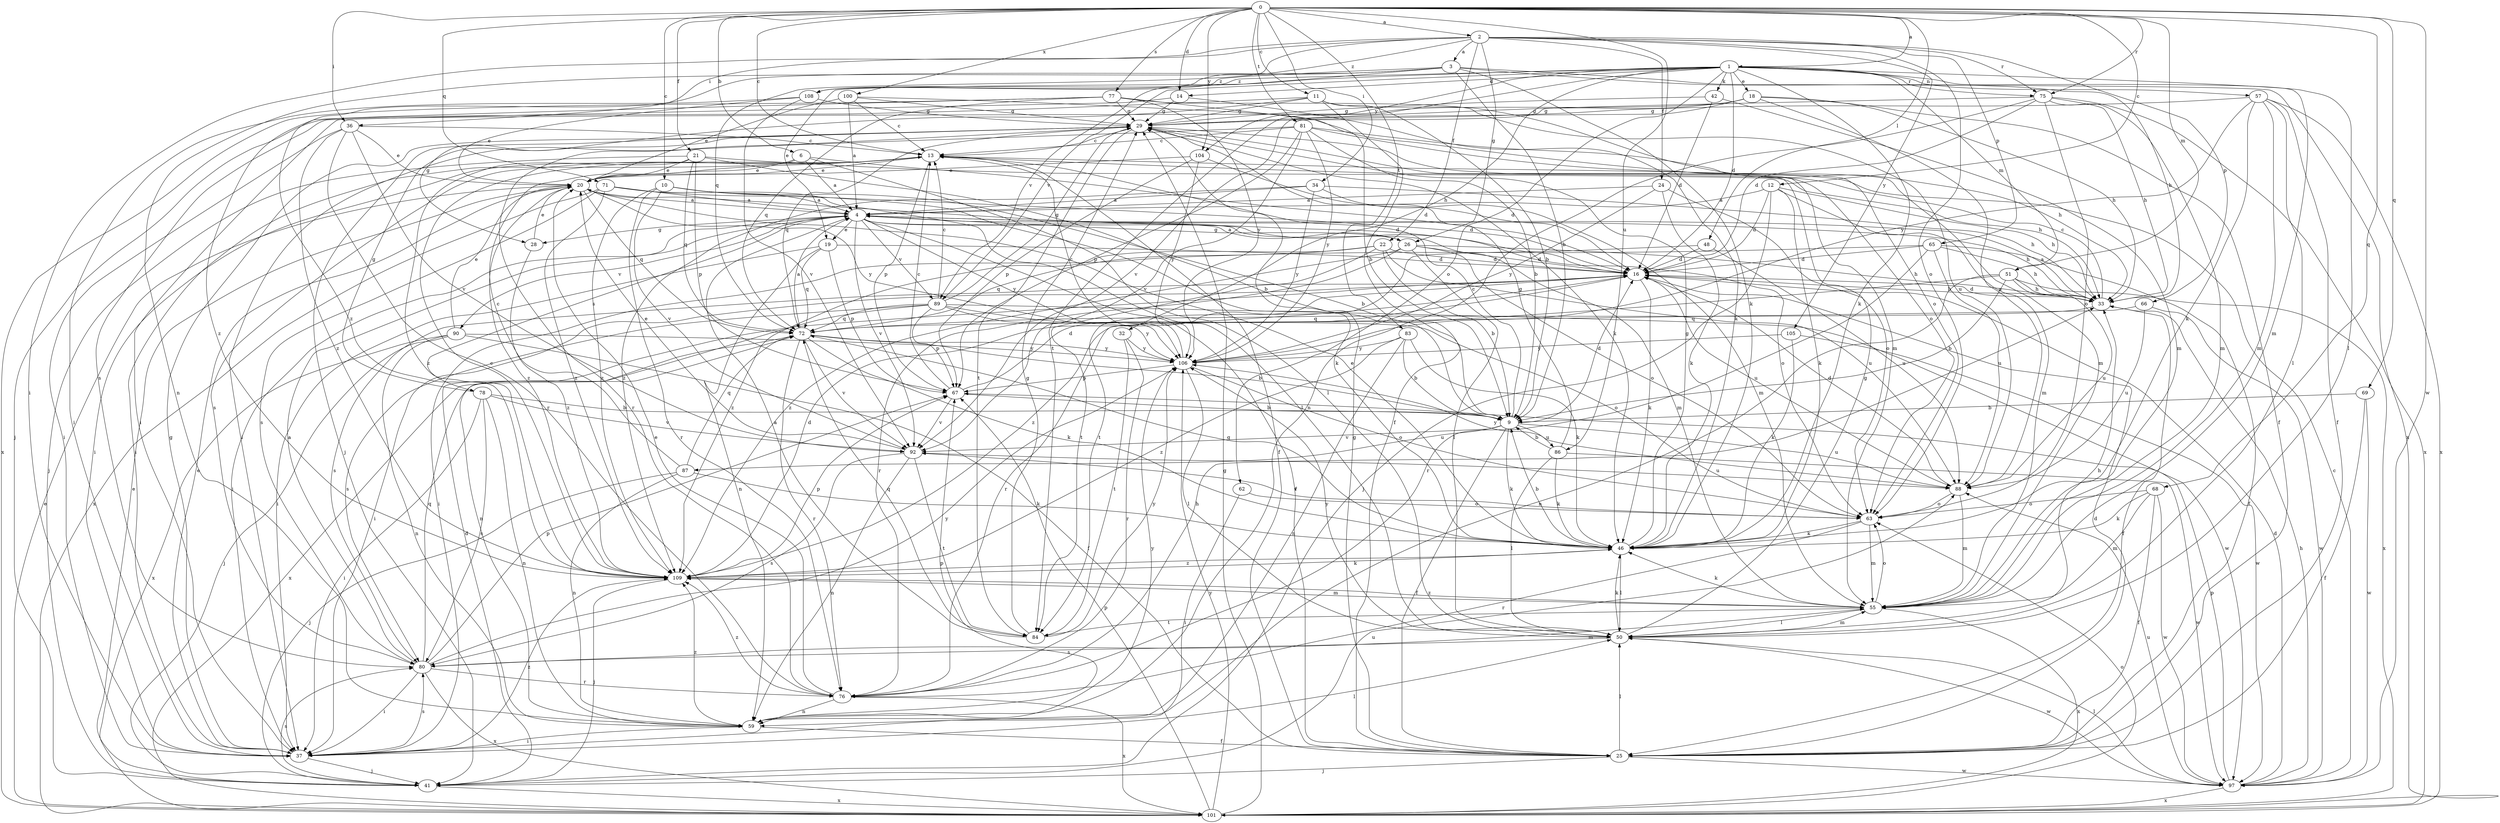 strict digraph  {
0;
1;
2;
3;
4;
6;
9;
10;
11;
12;
13;
14;
16;
18;
19;
20;
21;
22;
24;
25;
26;
28;
29;
32;
33;
34;
36;
37;
41;
42;
46;
48;
50;
51;
55;
57;
59;
62;
63;
65;
66;
67;
68;
69;
71;
72;
75;
76;
77;
78;
80;
81;
83;
84;
86;
87;
88;
89;
90;
92;
97;
100;
101;
104;
105;
106;
108;
109;
0 -> 1  [label=a];
0 -> 2  [label=a];
0 -> 6  [label=b];
0 -> 10  [label=c];
0 -> 11  [label=c];
0 -> 12  [label=c];
0 -> 13  [label=c];
0 -> 14  [label=d];
0 -> 21  [label=f];
0 -> 34  [label=i];
0 -> 36  [label=i];
0 -> 48  [label=l];
0 -> 51  [label=m];
0 -> 68  [label=q];
0 -> 69  [label=q];
0 -> 71  [label=q];
0 -> 75  [label=r];
0 -> 77  [label=s];
0 -> 81  [label=t];
0 -> 83  [label=t];
0 -> 86  [label=u];
0 -> 97  [label=w];
0 -> 100  [label=x];
0 -> 104  [label=y];
1 -> 14  [label=d];
1 -> 16  [label=d];
1 -> 18  [label=e];
1 -> 19  [label=e];
1 -> 32  [label=h];
1 -> 42  [label=k];
1 -> 46  [label=k];
1 -> 50  [label=l];
1 -> 51  [label=m];
1 -> 55  [label=m];
1 -> 57  [label=n];
1 -> 62  [label=o];
1 -> 75  [label=r];
1 -> 84  [label=t];
1 -> 89  [label=v];
1 -> 104  [label=y];
1 -> 108  [label=z];
2 -> 3  [label=a];
2 -> 22  [label=f];
2 -> 24  [label=f];
2 -> 26  [label=g];
2 -> 36  [label=i];
2 -> 37  [label=i];
2 -> 63  [label=o];
2 -> 65  [label=p];
2 -> 66  [label=p];
2 -> 72  [label=q];
2 -> 75  [label=r];
2 -> 105  [label=y];
2 -> 108  [label=z];
3 -> 9  [label=b];
3 -> 33  [label=h];
3 -> 46  [label=k];
3 -> 59  [label=n];
3 -> 89  [label=v];
3 -> 101  [label=x];
3 -> 108  [label=z];
3 -> 109  [label=z];
4 -> 19  [label=e];
4 -> 25  [label=f];
4 -> 26  [label=g];
4 -> 28  [label=g];
4 -> 33  [label=h];
4 -> 37  [label=i];
4 -> 55  [label=m];
4 -> 63  [label=o];
4 -> 78  [label=s];
4 -> 89  [label=v];
4 -> 90  [label=v];
4 -> 92  [label=v];
4 -> 106  [label=y];
6 -> 4  [label=a];
6 -> 16  [label=d];
6 -> 20  [label=e];
6 -> 37  [label=i];
6 -> 50  [label=l];
9 -> 13  [label=c];
9 -> 16  [label=d];
9 -> 25  [label=f];
9 -> 46  [label=k];
9 -> 86  [label=u];
9 -> 87  [label=u];
9 -> 88  [label=u];
9 -> 92  [label=v];
10 -> 4  [label=a];
10 -> 9  [label=b];
10 -> 46  [label=k];
10 -> 76  [label=r];
10 -> 92  [label=v];
10 -> 109  [label=z];
11 -> 9  [label=b];
11 -> 25  [label=f];
11 -> 28  [label=g];
11 -> 29  [label=g];
11 -> 41  [label=j];
11 -> 63  [label=o];
12 -> 4  [label=a];
12 -> 16  [label=d];
12 -> 33  [label=h];
12 -> 41  [label=j];
12 -> 46  [label=k];
12 -> 55  [label=m];
13 -> 20  [label=e];
13 -> 25  [label=f];
13 -> 37  [label=i];
13 -> 67  [label=p];
13 -> 80  [label=s];
14 -> 29  [label=g];
14 -> 46  [label=k];
14 -> 80  [label=s];
16 -> 33  [label=h];
16 -> 37  [label=i];
16 -> 46  [label=k];
16 -> 76  [label=r];
16 -> 80  [label=s];
16 -> 88  [label=u];
18 -> 25  [label=f];
18 -> 29  [label=g];
18 -> 33  [label=h];
18 -> 37  [label=i];
18 -> 88  [label=u];
18 -> 92  [label=v];
19 -> 16  [label=d];
19 -> 37  [label=i];
19 -> 59  [label=n];
19 -> 67  [label=p];
19 -> 72  [label=q];
20 -> 4  [label=a];
20 -> 16  [label=d];
20 -> 72  [label=q];
20 -> 106  [label=y];
20 -> 109  [label=z];
21 -> 9  [label=b];
21 -> 20  [label=e];
21 -> 33  [label=h];
21 -> 41  [label=j];
21 -> 67  [label=p];
21 -> 72  [label=q];
21 -> 109  [label=z];
22 -> 9  [label=b];
22 -> 16  [label=d];
22 -> 72  [label=q];
22 -> 84  [label=t];
22 -> 88  [label=u];
22 -> 109  [label=z];
24 -> 4  [label=a];
24 -> 46  [label=k];
24 -> 63  [label=o];
24 -> 106  [label=y];
25 -> 16  [label=d];
25 -> 29  [label=g];
25 -> 41  [label=j];
25 -> 50  [label=l];
25 -> 97  [label=w];
26 -> 4  [label=a];
26 -> 16  [label=d];
26 -> 33  [label=h];
26 -> 50  [label=l];
26 -> 63  [label=o];
26 -> 76  [label=r];
26 -> 109  [label=z];
28 -> 20  [label=e];
28 -> 109  [label=z];
29 -> 13  [label=c];
29 -> 41  [label=j];
29 -> 46  [label=k];
29 -> 63  [label=o];
29 -> 72  [label=q];
29 -> 76  [label=r];
29 -> 84  [label=t];
32 -> 76  [label=r];
32 -> 84  [label=t];
32 -> 106  [label=y];
33 -> 4  [label=a];
33 -> 13  [label=c];
33 -> 16  [label=d];
33 -> 25  [label=f];
33 -> 72  [label=q];
34 -> 4  [label=a];
34 -> 33  [label=h];
34 -> 55  [label=m];
34 -> 106  [label=y];
34 -> 109  [label=z];
36 -> 13  [label=c];
36 -> 20  [label=e];
36 -> 37  [label=i];
36 -> 76  [label=r];
36 -> 92  [label=v];
36 -> 109  [label=z];
37 -> 20  [label=e];
37 -> 29  [label=g];
37 -> 41  [label=j];
37 -> 50  [label=l];
37 -> 80  [label=s];
37 -> 109  [label=z];
41 -> 16  [label=d];
41 -> 20  [label=e];
41 -> 80  [label=s];
41 -> 88  [label=u];
41 -> 101  [label=x];
42 -> 16  [label=d];
42 -> 29  [label=g];
42 -> 55  [label=m];
46 -> 9  [label=b];
46 -> 20  [label=e];
46 -> 29  [label=g];
46 -> 50  [label=l];
46 -> 72  [label=q];
46 -> 109  [label=z];
48 -> 16  [label=d];
48 -> 84  [label=t];
48 -> 88  [label=u];
50 -> 29  [label=g];
50 -> 33  [label=h];
50 -> 46  [label=k];
50 -> 55  [label=m];
50 -> 80  [label=s];
50 -> 97  [label=w];
50 -> 106  [label=y];
51 -> 9  [label=b];
51 -> 33  [label=h];
51 -> 59  [label=n];
51 -> 88  [label=u];
51 -> 101  [label=x];
51 -> 109  [label=z];
55 -> 46  [label=k];
55 -> 50  [label=l];
55 -> 63  [label=o];
55 -> 84  [label=t];
55 -> 101  [label=x];
55 -> 109  [label=z];
57 -> 25  [label=f];
57 -> 29  [label=g];
57 -> 46  [label=k];
57 -> 50  [label=l];
57 -> 55  [label=m];
57 -> 101  [label=x];
57 -> 106  [label=y];
59 -> 25  [label=f];
59 -> 37  [label=i];
59 -> 67  [label=p];
59 -> 106  [label=y];
59 -> 109  [label=z];
62 -> 37  [label=i];
62 -> 63  [label=o];
63 -> 46  [label=k];
63 -> 55  [label=m];
63 -> 76  [label=r];
63 -> 92  [label=v];
65 -> 16  [label=d];
65 -> 25  [label=f];
65 -> 33  [label=h];
65 -> 37  [label=i];
65 -> 76  [label=r];
65 -> 88  [label=u];
66 -> 72  [label=q];
66 -> 88  [label=u];
66 -> 97  [label=w];
67 -> 9  [label=b];
67 -> 13  [label=c];
67 -> 16  [label=d];
67 -> 92  [label=v];
68 -> 25  [label=f];
68 -> 46  [label=k];
68 -> 55  [label=m];
68 -> 63  [label=o];
68 -> 97  [label=w];
69 -> 9  [label=b];
69 -> 25  [label=f];
69 -> 97  [label=w];
71 -> 4  [label=a];
71 -> 16  [label=d];
71 -> 50  [label=l];
71 -> 80  [label=s];
71 -> 101  [label=x];
71 -> 109  [label=z];
72 -> 4  [label=a];
72 -> 9  [label=b];
72 -> 46  [label=k];
72 -> 76  [label=r];
72 -> 92  [label=v];
72 -> 101  [label=x];
72 -> 106  [label=y];
75 -> 16  [label=d];
75 -> 29  [label=g];
75 -> 33  [label=h];
75 -> 55  [label=m];
75 -> 59  [label=n];
75 -> 63  [label=o];
75 -> 101  [label=x];
76 -> 20  [label=e];
76 -> 33  [label=h];
76 -> 59  [label=n];
76 -> 101  [label=x];
76 -> 109  [label=z];
77 -> 9  [label=b];
77 -> 29  [label=g];
77 -> 72  [label=q];
77 -> 88  [label=u];
77 -> 101  [label=x];
77 -> 106  [label=y];
77 -> 109  [label=z];
78 -> 9  [label=b];
78 -> 29  [label=g];
78 -> 37  [label=i];
78 -> 59  [label=n];
78 -> 80  [label=s];
78 -> 92  [label=v];
80 -> 4  [label=a];
80 -> 37  [label=i];
80 -> 55  [label=m];
80 -> 67  [label=p];
80 -> 72  [label=q];
80 -> 76  [label=r];
80 -> 101  [label=x];
80 -> 106  [label=y];
81 -> 9  [label=b];
81 -> 13  [label=c];
81 -> 33  [label=h];
81 -> 37  [label=i];
81 -> 55  [label=m];
81 -> 67  [label=p];
81 -> 92  [label=v];
81 -> 106  [label=y];
83 -> 9  [label=b];
83 -> 46  [label=k];
83 -> 59  [label=n];
83 -> 106  [label=y];
83 -> 109  [label=z];
84 -> 4  [label=a];
84 -> 29  [label=g];
84 -> 72  [label=q];
84 -> 106  [label=y];
86 -> 9  [label=b];
86 -> 29  [label=g];
86 -> 46  [label=k];
86 -> 50  [label=l];
86 -> 97  [label=w];
87 -> 13  [label=c];
87 -> 41  [label=j];
87 -> 46  [label=k];
87 -> 59  [label=n];
87 -> 72  [label=q];
88 -> 16  [label=d];
88 -> 55  [label=m];
88 -> 63  [label=o];
88 -> 106  [label=y];
89 -> 13  [label=c];
89 -> 29  [label=g];
89 -> 59  [label=n];
89 -> 63  [label=o];
89 -> 67  [label=p];
89 -> 72  [label=q];
89 -> 80  [label=s];
89 -> 97  [label=w];
89 -> 106  [label=y];
90 -> 20  [label=e];
90 -> 25  [label=f];
90 -> 41  [label=j];
90 -> 59  [label=n];
90 -> 101  [label=x];
90 -> 106  [label=y];
92 -> 20  [label=e];
92 -> 59  [label=n];
92 -> 80  [label=s];
92 -> 84  [label=t];
92 -> 88  [label=u];
97 -> 13  [label=c];
97 -> 16  [label=d];
97 -> 33  [label=h];
97 -> 50  [label=l];
97 -> 67  [label=p];
97 -> 88  [label=u];
97 -> 101  [label=x];
100 -> 4  [label=a];
100 -> 13  [label=c];
100 -> 20  [label=e];
100 -> 29  [label=g];
100 -> 55  [label=m];
101 -> 20  [label=e];
101 -> 29  [label=g];
101 -> 63  [label=o];
101 -> 67  [label=p];
101 -> 106  [label=y];
104 -> 16  [label=d];
104 -> 20  [label=e];
104 -> 67  [label=p];
104 -> 106  [label=y];
105 -> 46  [label=k];
105 -> 97  [label=w];
105 -> 106  [label=y];
106 -> 13  [label=c];
106 -> 50  [label=l];
106 -> 63  [label=o];
106 -> 67  [label=p];
108 -> 20  [label=e];
108 -> 29  [label=g];
108 -> 37  [label=i];
108 -> 92  [label=v];
109 -> 13  [label=c];
109 -> 16  [label=d];
109 -> 41  [label=j];
109 -> 46  [label=k];
109 -> 55  [label=m];
109 -> 67  [label=p];
}
